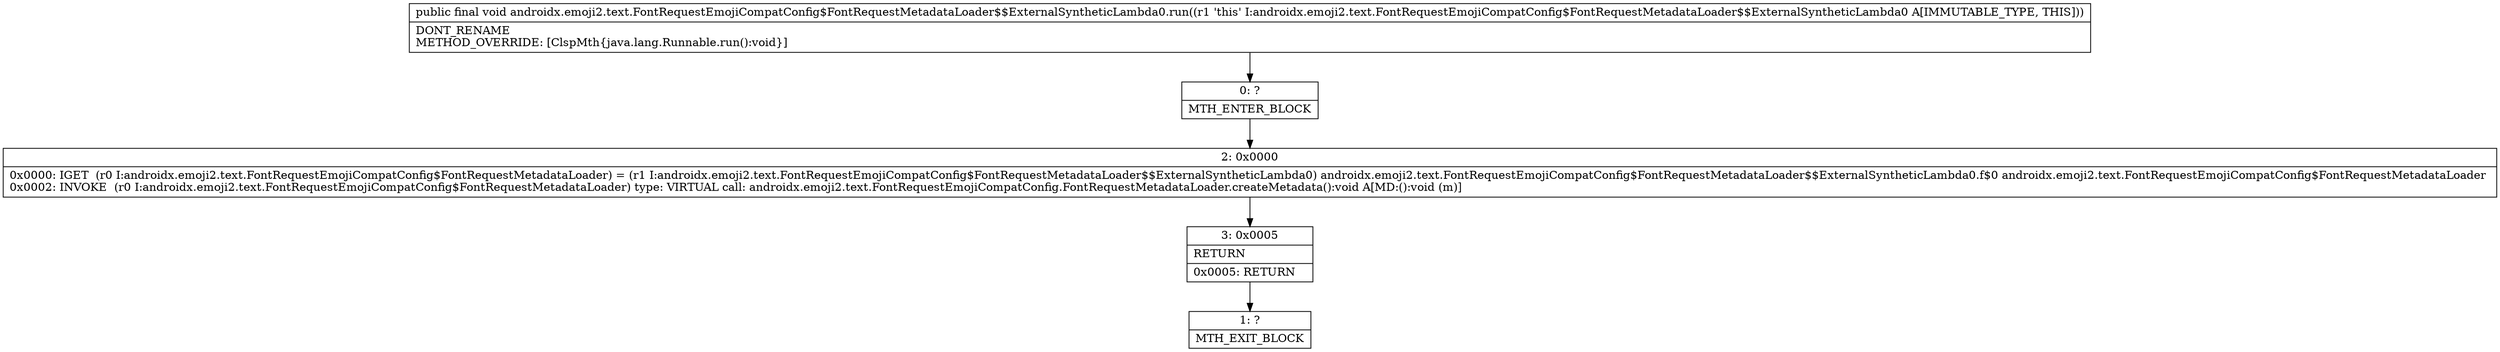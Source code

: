 digraph "CFG forandroidx.emoji2.text.FontRequestEmojiCompatConfig$FontRequestMetadataLoader$$ExternalSyntheticLambda0.run()V" {
Node_0 [shape=record,label="{0\:\ ?|MTH_ENTER_BLOCK\l}"];
Node_2 [shape=record,label="{2\:\ 0x0000|0x0000: IGET  (r0 I:androidx.emoji2.text.FontRequestEmojiCompatConfig$FontRequestMetadataLoader) = (r1 I:androidx.emoji2.text.FontRequestEmojiCompatConfig$FontRequestMetadataLoader$$ExternalSyntheticLambda0) androidx.emoji2.text.FontRequestEmojiCompatConfig$FontRequestMetadataLoader$$ExternalSyntheticLambda0.f$0 androidx.emoji2.text.FontRequestEmojiCompatConfig$FontRequestMetadataLoader \l0x0002: INVOKE  (r0 I:androidx.emoji2.text.FontRequestEmojiCompatConfig$FontRequestMetadataLoader) type: VIRTUAL call: androidx.emoji2.text.FontRequestEmojiCompatConfig.FontRequestMetadataLoader.createMetadata():void A[MD:():void (m)]\l}"];
Node_3 [shape=record,label="{3\:\ 0x0005|RETURN\l|0x0005: RETURN   \l}"];
Node_1 [shape=record,label="{1\:\ ?|MTH_EXIT_BLOCK\l}"];
MethodNode[shape=record,label="{public final void androidx.emoji2.text.FontRequestEmojiCompatConfig$FontRequestMetadataLoader$$ExternalSyntheticLambda0.run((r1 'this' I:androidx.emoji2.text.FontRequestEmojiCompatConfig$FontRequestMetadataLoader$$ExternalSyntheticLambda0 A[IMMUTABLE_TYPE, THIS]))  | DONT_RENAME\lMETHOD_OVERRIDE: [ClspMth\{java.lang.Runnable.run():void\}]\l}"];
MethodNode -> Node_0;Node_0 -> Node_2;
Node_2 -> Node_3;
Node_3 -> Node_1;
}

